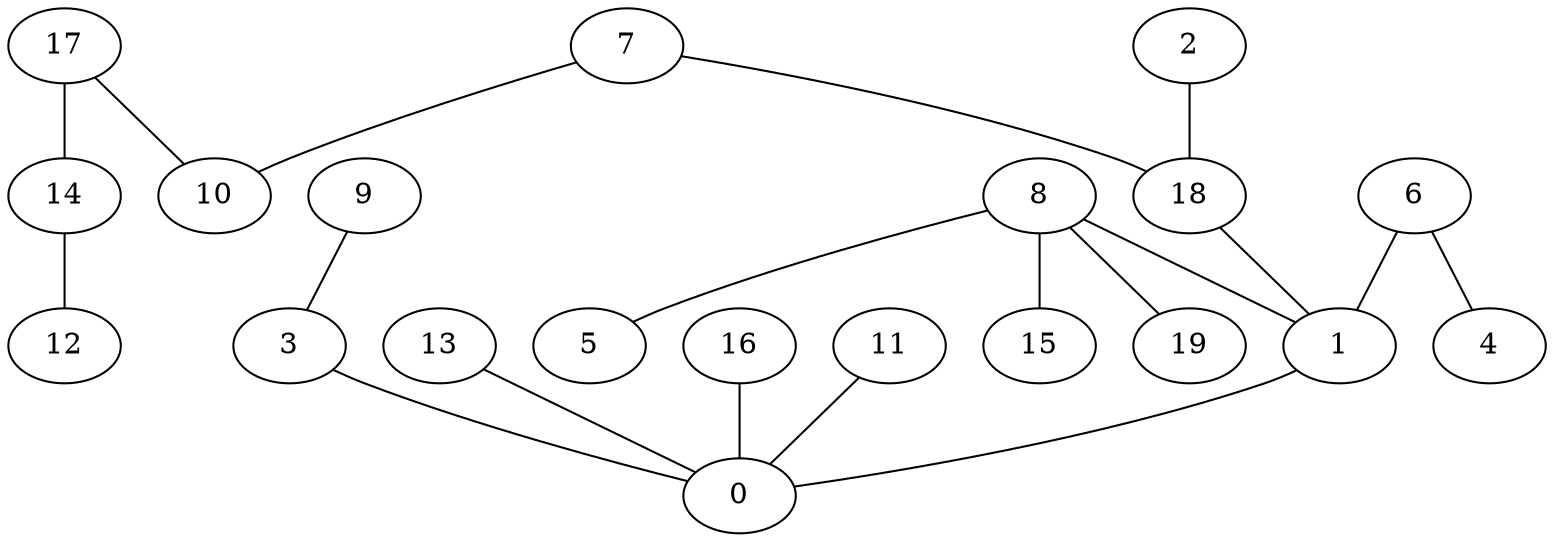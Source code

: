 digraph GG_graph {

subgraph G_graph {
edge [color = black]
"14" -> "12" [dir = none]
"8" -> "19" [dir = none]
"8" -> "5" [dir = none]
"8" -> "1" [dir = none]
"8" -> "15" [dir = none]
"13" -> "0" [dir = none]
"9" -> "3" [dir = none]
"1" -> "0" [dir = none]
"16" -> "0" [dir = none]
"3" -> "0" [dir = none]
"18" -> "1" [dir = none]
"11" -> "0" [dir = none]
"6" -> "4" [dir = none]
"6" -> "1" [dir = none]
"2" -> "18" [dir = none]
"17" -> "14" [dir = none]
"17" -> "10" [dir = none]
"7" -> "10" [dir = none]
"7" -> "18" [dir = none]
}

}
